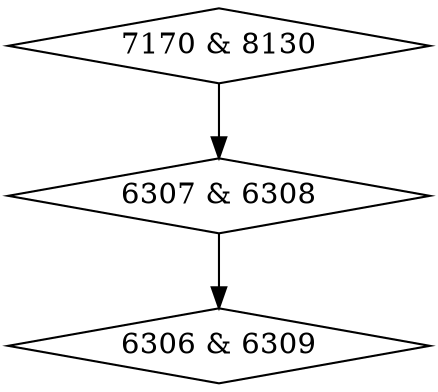 digraph {
0 [label = "6306 & 6309", shape = diamond];
1 [label = "6307 & 6308", shape = diamond];
2 [label = "7170 & 8130", shape = diamond];
1->0;
2->1;
}
